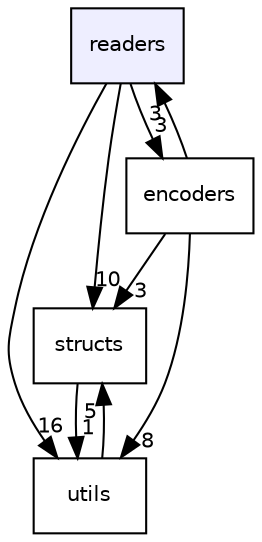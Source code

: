 digraph "readers" {
  compound=true
  node [ fontsize="10", fontname="Helvetica"];
  edge [ labelfontsize="10", labelfontname="Helvetica"];
  dir_d2489d6607833285098a6489d400f3c8 [shape=box, label="readers", style="filled", fillcolor="#eeeeff", pencolor="black", URL="dir_d2489d6607833285098a6489d400f3c8.html"];
  dir_f2f9d8adab1c531b9e16958611d1c5b5 [shape=box label="structs" URL="dir_f2f9d8adab1c531b9e16958611d1c5b5.html"];
  dir_cbdb8362360e11eafe2fa3bc74cf0ffd [shape=box label="utils" URL="dir_cbdb8362360e11eafe2fa3bc74cf0ffd.html"];
  dir_ab392e1f2e276e4ffef88ae16410a01f [shape=box label="encoders" URL="dir_ab392e1f2e276e4ffef88ae16410a01f.html"];
  dir_f2f9d8adab1c531b9e16958611d1c5b5->dir_cbdb8362360e11eafe2fa3bc74cf0ffd [headlabel="1", labeldistance=1.5 headhref="dir_000002_000008.html"];
  dir_cbdb8362360e11eafe2fa3bc74cf0ffd->dir_f2f9d8adab1c531b9e16958611d1c5b5 [headlabel="5", labeldistance=1.5 headhref="dir_000008_000002.html"];
  dir_d2489d6607833285098a6489d400f3c8->dir_f2f9d8adab1c531b9e16958611d1c5b5 [headlabel="10", labeldistance=1.5 headhref="dir_000003_000002.html"];
  dir_d2489d6607833285098a6489d400f3c8->dir_cbdb8362360e11eafe2fa3bc74cf0ffd [headlabel="16", labeldistance=1.5 headhref="dir_000003_000008.html"];
  dir_d2489d6607833285098a6489d400f3c8->dir_ab392e1f2e276e4ffef88ae16410a01f [headlabel="3", labeldistance=1.5 headhref="dir_000003_000006.html"];
  dir_ab392e1f2e276e4ffef88ae16410a01f->dir_f2f9d8adab1c531b9e16958611d1c5b5 [headlabel="3", labeldistance=1.5 headhref="dir_000006_000002.html"];
  dir_ab392e1f2e276e4ffef88ae16410a01f->dir_cbdb8362360e11eafe2fa3bc74cf0ffd [headlabel="8", labeldistance=1.5 headhref="dir_000006_000008.html"];
  dir_ab392e1f2e276e4ffef88ae16410a01f->dir_d2489d6607833285098a6489d400f3c8 [headlabel="3", labeldistance=1.5 headhref="dir_000006_000003.html"];
}

